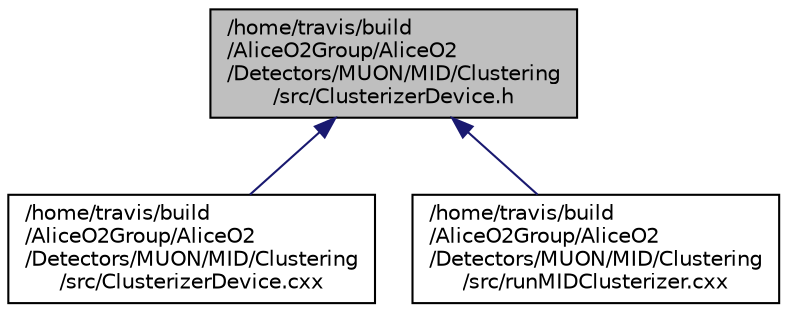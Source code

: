 digraph "/home/travis/build/AliceO2Group/AliceO2/Detectors/MUON/MID/Clustering/src/ClusterizerDevice.h"
{
 // INTERACTIVE_SVG=YES
  bgcolor="transparent";
  edge [fontname="Helvetica",fontsize="10",labelfontname="Helvetica",labelfontsize="10"];
  node [fontname="Helvetica",fontsize="10",shape=record];
  Node1 [label="/home/travis/build\l/AliceO2Group/AliceO2\l/Detectors/MUON/MID/Clustering\l/src/ClusterizerDevice.h",height=0.2,width=0.4,color="black", fillcolor="grey75", style="filled" fontcolor="black"];
  Node1 -> Node2 [dir="back",color="midnightblue",fontsize="10",style="solid",fontname="Helvetica"];
  Node2 [label="/home/travis/build\l/AliceO2Group/AliceO2\l/Detectors/MUON/MID/Clustering\l/src/ClusterizerDevice.cxx",height=0.2,width=0.4,color="black",URL="$d7/dc5/ClusterizerDevice_8cxx.html",tooltip="Implementation of the cluster reconstruction device for MID. "];
  Node1 -> Node3 [dir="back",color="midnightblue",fontsize="10",style="solid",fontname="Helvetica"];
  Node3 [label="/home/travis/build\l/AliceO2Group/AliceO2\l/Detectors/MUON/MID/Clustering\l/src/runMIDClusterizer.cxx",height=0.2,width=0.4,color="black",URL="$d8/d5f/runMIDClusterizer_8cxx.html",tooltip="A simple program to reconstruct MID clusters. "];
}
